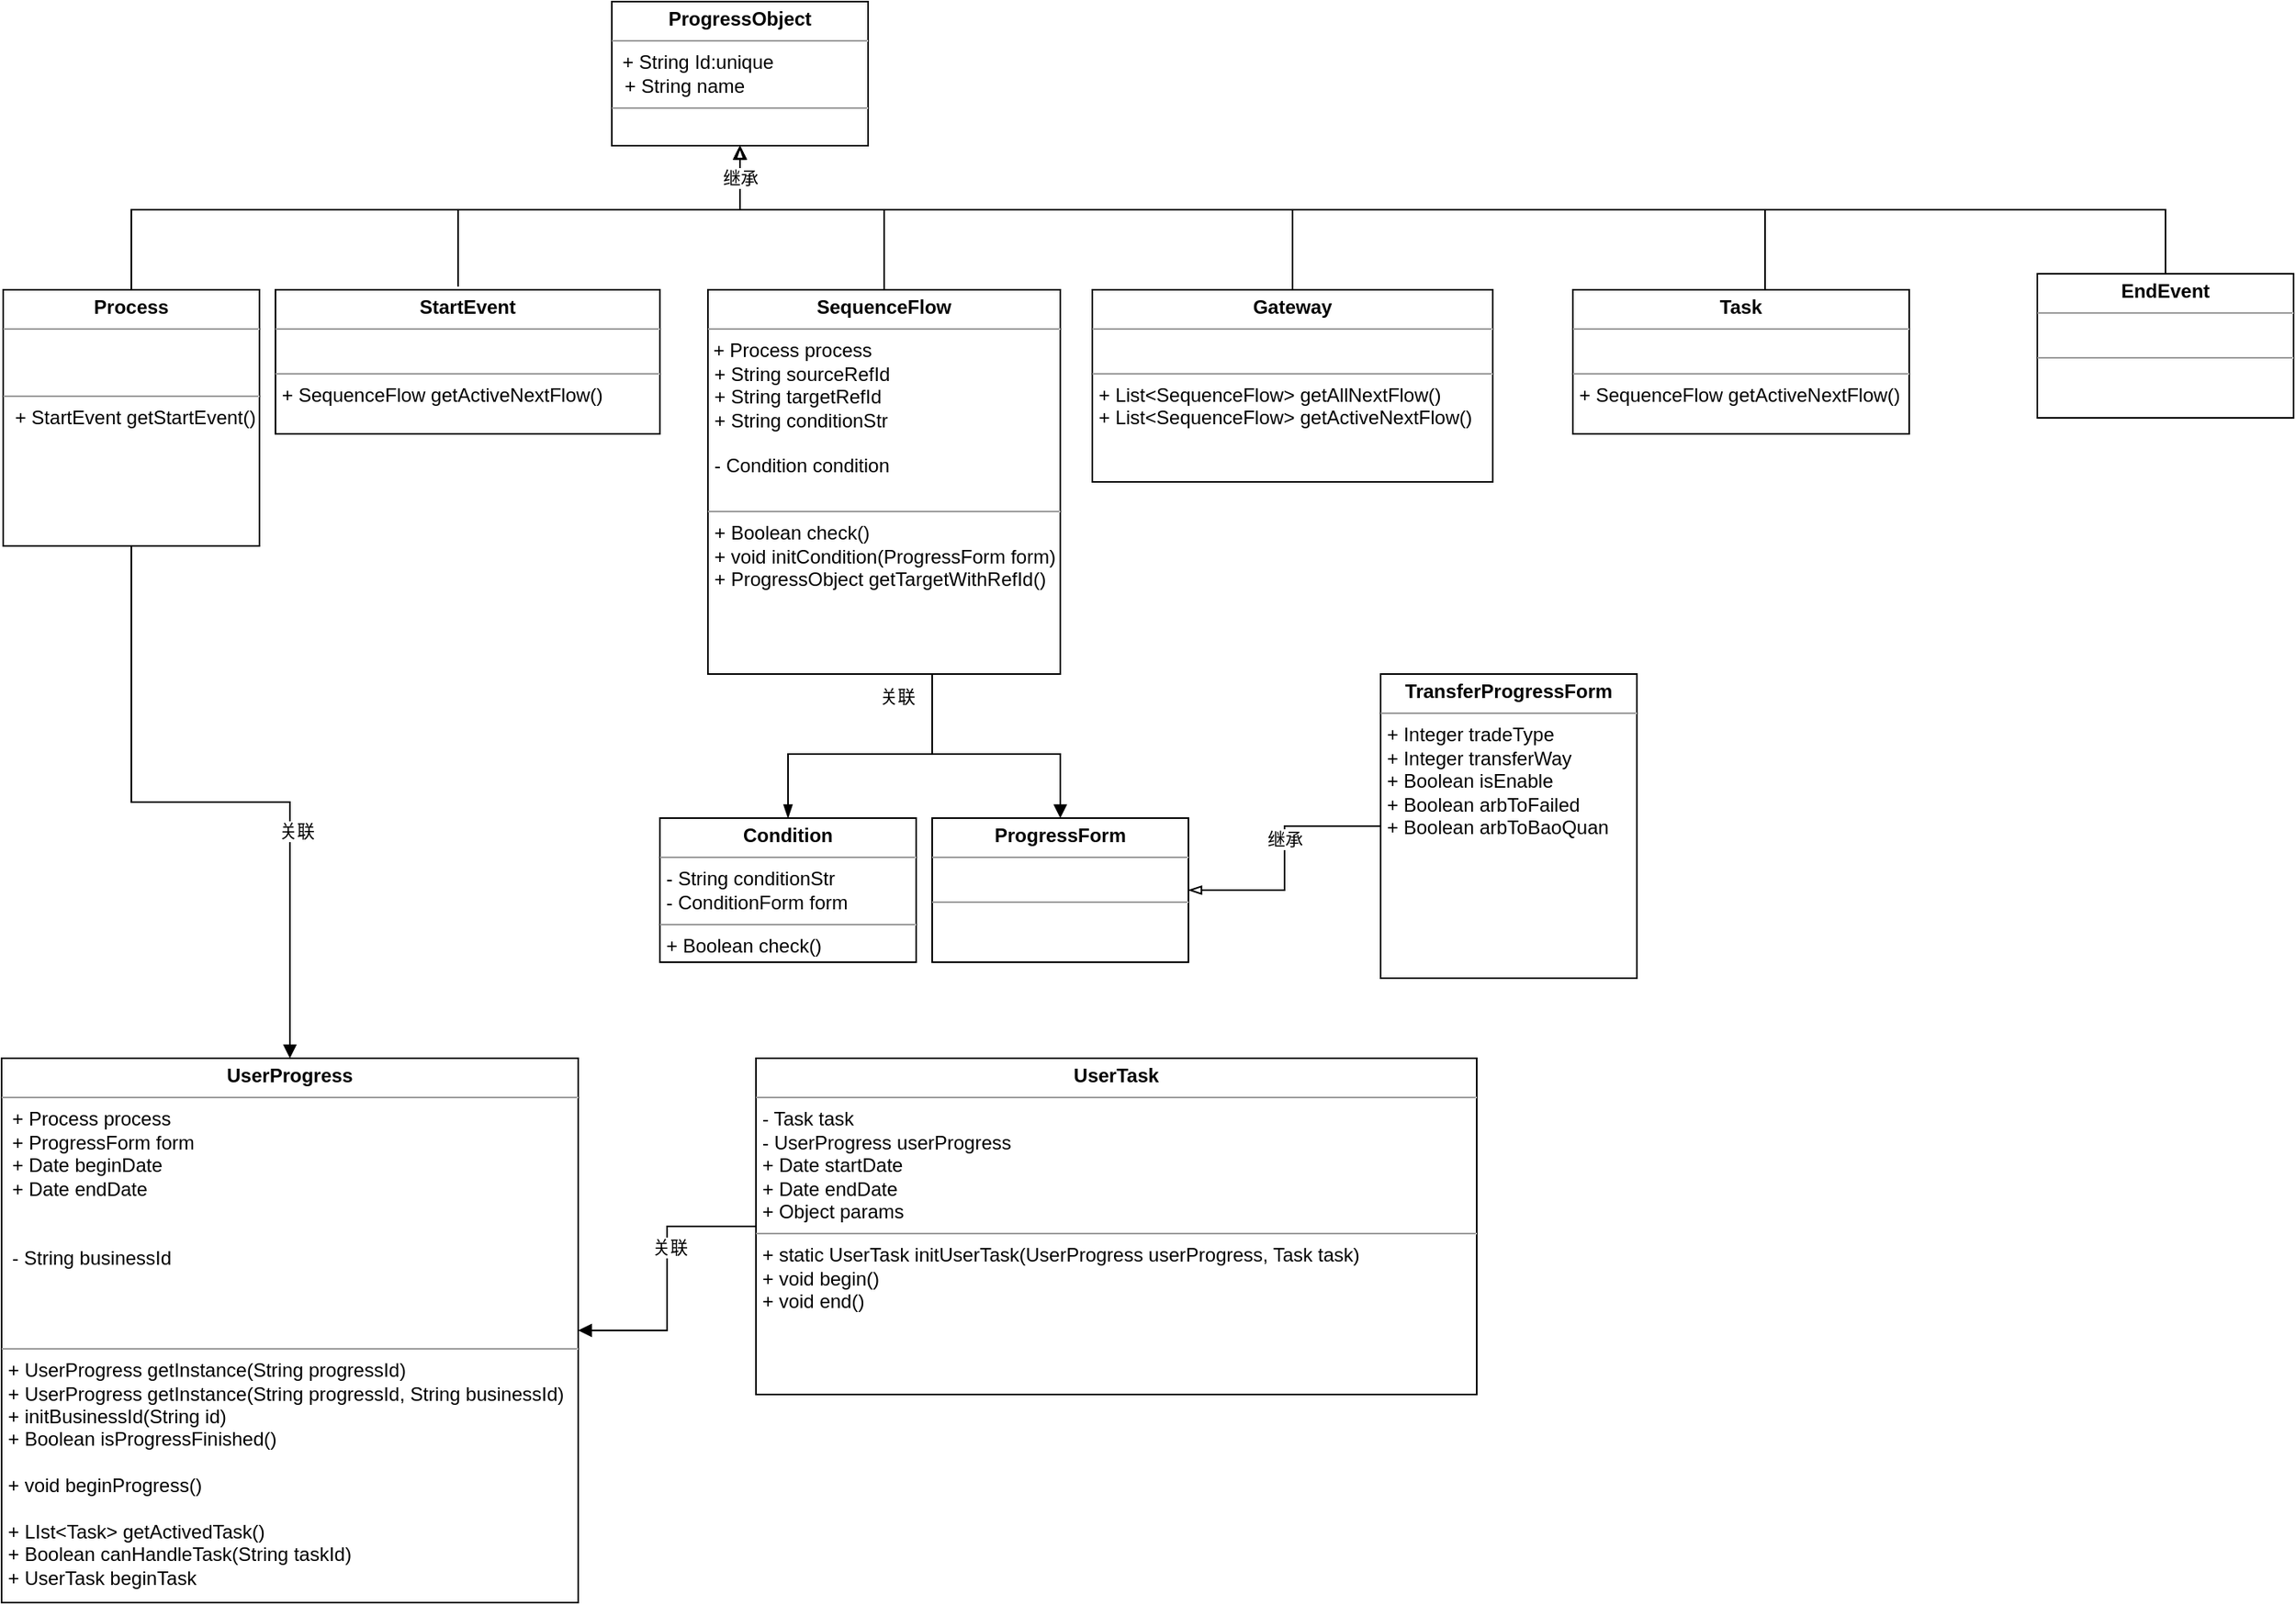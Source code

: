 <mxfile version="20.5.1" type="github">
  <diagram id="irxYXEMwynxG1fhxJzVo" name="Page-1">
    <mxGraphModel dx="1783" dy="990" grid="1" gridSize="10" guides="1" tooltips="1" connect="1" arrows="1" fold="1" page="1" pageScale="1" pageWidth="850" pageHeight="1100" math="0" shadow="0">
      <root>
        <mxCell id="0" />
        <mxCell id="1" parent="0" />
        <mxCell id="aLDOUh4v3opePZZqZGgN-15" style="edgeStyle=orthogonalEdgeStyle;rounded=0;orthogonalLoop=1;jettySize=auto;html=1;entryX=0.5;entryY=1;entryDx=0;entryDy=0;endArrow=block;endFill=0;" edge="1" parent="1" target="aLDOUh4v3opePZZqZGgN-7">
          <mxGeometry relative="1" as="geometry">
            <mxPoint x="570" y="240" as="sourcePoint" />
            <Array as="points">
              <mxPoint x="570" y="180" />
              <mxPoint x="480" y="180" />
            </Array>
          </mxGeometry>
        </mxCell>
        <mxCell id="aLDOUh4v3opePZZqZGgN-27" style="edgeStyle=orthogonalEdgeStyle;rounded=0;orthogonalLoop=1;jettySize=auto;html=1;endArrow=blockThin;endFill=1;" edge="1" parent="1" source="L5ERG233UL1eMyCegkhS-21" target="aLDOUh4v3opePZZqZGgN-1">
          <mxGeometry relative="1" as="geometry">
            <mxPoint x="510" y="550" as="targetPoint" />
            <Array as="points">
              <mxPoint x="600" y="520" />
              <mxPoint x="510" y="520" />
            </Array>
          </mxGeometry>
        </mxCell>
        <mxCell id="aLDOUh4v3opePZZqZGgN-28" style="edgeStyle=orthogonalEdgeStyle;rounded=0;orthogonalLoop=1;jettySize=auto;html=1;endArrow=block;endFill=1;exitX=0.5;exitY=1;exitDx=0;exitDy=0;" edge="1" parent="1" source="L5ERG233UL1eMyCegkhS-21" target="aLDOUh4v3opePZZqZGgN-21">
          <mxGeometry relative="1" as="geometry">
            <Array as="points">
              <mxPoint x="600" y="520" />
              <mxPoint x="680" y="520" />
            </Array>
          </mxGeometry>
        </mxCell>
        <mxCell id="aLDOUh4v3opePZZqZGgN-29" value="关联" style="edgeLabel;html=1;align=center;verticalAlign=middle;resizable=0;points=[];" vertex="1" connectable="0" parent="aLDOUh4v3opePZZqZGgN-28">
          <mxGeometry x="-0.937" y="-1" relative="1" as="geometry">
            <mxPoint x="1" y="13" as="offset" />
          </mxGeometry>
        </mxCell>
        <mxCell id="L5ERG233UL1eMyCegkhS-21" value="&lt;p style=&quot;margin:0px;margin-top:4px;text-align:center;&quot;&gt;&lt;b&gt;SequenceFlow&lt;/b&gt;&lt;br&gt;&lt;/p&gt;&lt;hr size=&quot;1&quot;&gt;&amp;nbsp;+ Process process&lt;br&gt;&lt;p style=&quot;margin:0px;margin-left:4px;&quot;&gt;+ String sourceRefId&lt;/p&gt;&lt;p style=&quot;margin:0px;margin-left:4px;&quot;&gt;+ String targetRefId&lt;br&gt;+ String conditionStr&lt;br&gt;&lt;/p&gt;&lt;p style=&quot;margin:0px;margin-left:4px;&quot;&gt;&lt;br&gt;&lt;/p&gt;&lt;p style=&quot;margin:0px;margin-left:4px;&quot;&gt;- Condition condition&lt;br&gt;&lt;/p&gt;&lt;p style=&quot;margin:0px;margin-left:4px;&quot;&gt;&lt;br&gt;&lt;/p&gt;&lt;hr size=&quot;1&quot;&gt;&lt;p style=&quot;margin:0px;margin-left:4px;&quot;&gt;+ Boolean check()&lt;/p&gt;&lt;p style=&quot;margin:0px;margin-left:4px;&quot;&gt;+ void initCondition(ProgressForm form)&lt;br&gt;&lt;/p&gt;&lt;p style=&quot;margin:0px;margin-left:4px;&quot;&gt;+ ProgressObject getTargetWithRefId()&lt;br&gt;&lt;/p&gt;" style="verticalAlign=top;align=left;overflow=fill;fontSize=12;fontFamily=Helvetica;html=1;" parent="1" vertex="1">
          <mxGeometry x="460" y="230" width="220" height="240" as="geometry" />
        </mxCell>
        <mxCell id="aLDOUh4v3opePZZqZGgN-1" value="&lt;p style=&quot;margin:0px;margin-top:4px;text-align:center;&quot;&gt;&lt;b&gt;Condition&lt;/b&gt;&lt;br&gt;&lt;/p&gt;&lt;hr size=&quot;1&quot;&gt;&lt;p style=&quot;margin:0px;margin-left:4px;&quot;&gt;- String conditionStr&lt;/p&gt;&lt;p style=&quot;margin:0px;margin-left:4px;&quot;&gt;- ConditionForm form&lt;br&gt;&lt;/p&gt;&lt;hr size=&quot;1&quot;&gt;&lt;p style=&quot;margin:0px;margin-left:4px;&quot;&gt;+ Boolean check()&lt;br&gt;&lt;/p&gt;" style="verticalAlign=top;align=left;overflow=fill;fontSize=12;fontFamily=Helvetica;html=1;" vertex="1" parent="1">
          <mxGeometry x="430" y="560" width="160" height="90" as="geometry" />
        </mxCell>
        <mxCell id="aLDOUh4v3opePZZqZGgN-16" style="edgeStyle=orthogonalEdgeStyle;rounded=0;orthogonalLoop=1;jettySize=auto;html=1;endArrow=block;endFill=0;" edge="1" parent="1" source="aLDOUh4v3opePZZqZGgN-37" target="aLDOUh4v3opePZZqZGgN-7">
          <mxGeometry relative="1" as="geometry">
            <mxPoint x="1140" y="230" as="sourcePoint" />
            <Array as="points">
              <mxPoint x="1120" y="180" />
              <mxPoint x="480" y="180" />
            </Array>
          </mxGeometry>
        </mxCell>
        <mxCell id="aLDOUh4v3opePZZqZGgN-40" style="edgeStyle=orthogonalEdgeStyle;rounded=0;orthogonalLoop=1;jettySize=auto;html=1;endArrow=block;endFill=1;" edge="1" parent="1" source="aLDOUh4v3opePZZqZGgN-3" target="aLDOUh4v3opePZZqZGgN-30">
          <mxGeometry relative="1" as="geometry" />
        </mxCell>
        <mxCell id="aLDOUh4v3opePZZqZGgN-41" value="关联" style="edgeLabel;html=1;align=center;verticalAlign=middle;resizable=0;points=[];" vertex="1" connectable="0" parent="aLDOUh4v3opePZZqZGgN-40">
          <mxGeometry x="-0.241" y="1" relative="1" as="geometry">
            <mxPoint y="1" as="offset" />
          </mxGeometry>
        </mxCell>
        <mxCell id="aLDOUh4v3opePZZqZGgN-3" value="&lt;p style=&quot;margin:0px;margin-top:4px;text-align:center;&quot;&gt;&lt;b&gt;UserTask&lt;/b&gt;&lt;br&gt;&lt;/p&gt;&lt;hr size=&quot;1&quot;&gt;&lt;p style=&quot;margin:0px;margin-left:4px;&quot;&gt;- Task task&lt;/p&gt;&lt;p style=&quot;margin:0px;margin-left:4px;&quot;&gt;- UserProgress userProgress&lt;br&gt;+ Date startDate&lt;br&gt;+ Date endDate&lt;br&gt;+ Object params&lt;br&gt;&lt;/p&gt;&lt;hr size=&quot;1&quot;&gt;&lt;p style=&quot;margin:0px;margin-left:4px;&quot;&gt;+ static UserTask initUserTask(UserProgress userProgress, Task task)&lt;br&gt;+ void begin()&lt;br&gt;+ void end()&lt;/p&gt;" style="verticalAlign=top;align=left;overflow=fill;fontSize=12;fontFamily=Helvetica;html=1;" vertex="1" parent="1">
          <mxGeometry x="490" y="710" width="450" height="210" as="geometry" />
        </mxCell>
        <mxCell id="aLDOUh4v3opePZZqZGgN-8" style="edgeStyle=orthogonalEdgeStyle;rounded=0;orthogonalLoop=1;jettySize=auto;html=1;endArrow=block;endFill=0;exitX=0.5;exitY=0;exitDx=0;exitDy=0;" edge="1" parent="1" source="aLDOUh4v3opePZZqZGgN-4" target="aLDOUh4v3opePZZqZGgN-7">
          <mxGeometry relative="1" as="geometry">
            <Array as="points">
              <mxPoint x="100" y="180" />
              <mxPoint x="480" y="180" />
            </Array>
          </mxGeometry>
        </mxCell>
        <mxCell id="aLDOUh4v3opePZZqZGgN-38" style="edgeStyle=orthogonalEdgeStyle;rounded=0;orthogonalLoop=1;jettySize=auto;html=1;endArrow=block;endFill=1;" edge="1" parent="1" source="aLDOUh4v3opePZZqZGgN-4" target="aLDOUh4v3opePZZqZGgN-30">
          <mxGeometry relative="1" as="geometry" />
        </mxCell>
        <mxCell id="aLDOUh4v3opePZZqZGgN-39" value="关联" style="edgeLabel;html=1;align=center;verticalAlign=middle;resizable=0;points=[];" vertex="1" connectable="0" parent="aLDOUh4v3opePZZqZGgN-38">
          <mxGeometry x="0.32" y="4" relative="1" as="geometry">
            <mxPoint as="offset" />
          </mxGeometry>
        </mxCell>
        <mxCell id="aLDOUh4v3opePZZqZGgN-4" value="&lt;p style=&quot;margin:0px;margin-top:4px;text-align:center;&quot;&gt;&lt;b&gt;Process&lt;/b&gt;&lt;/p&gt;&lt;hr size=&quot;1&quot;&gt;&lt;br&gt;&lt;p style=&quot;margin:0px;margin-left:8px;&quot;&gt;&lt;br&gt;&lt;/p&gt;&lt;hr size=&quot;1&quot;&gt;&lt;p style=&quot;margin:0px;margin-left:4px;&quot;&gt;&amp;nbsp;+ StartEvent getStartEvent()&lt;br&gt;&lt;/p&gt;" style="verticalAlign=top;align=left;overflow=fill;fontSize=12;fontFamily=Helvetica;html=1;" vertex="1" parent="1">
          <mxGeometry x="20" y="230" width="160" height="160" as="geometry" />
        </mxCell>
        <mxCell id="aLDOUh4v3opePZZqZGgN-9" style="edgeStyle=orthogonalEdgeStyle;rounded=0;orthogonalLoop=1;jettySize=auto;html=1;entryX=0.5;entryY=1;entryDx=0;entryDy=0;endArrow=block;endFill=0;exitX=0.475;exitY=-0.022;exitDx=0;exitDy=0;exitPerimeter=0;" edge="1" parent="1" source="aLDOUh4v3opePZZqZGgN-5" target="aLDOUh4v3opePZZqZGgN-7">
          <mxGeometry relative="1" as="geometry">
            <Array as="points">
              <mxPoint x="304" y="180" />
              <mxPoint x="480" y="180" />
            </Array>
          </mxGeometry>
        </mxCell>
        <mxCell id="aLDOUh4v3opePZZqZGgN-5" value="&lt;p style=&quot;margin:0px;margin-top:4px;text-align:center;&quot;&gt;&lt;b&gt;StartEvent&lt;/b&gt;&lt;br&gt;&lt;/p&gt;&lt;hr size=&quot;1&quot;&gt;&lt;br&gt;&lt;hr size=&quot;1&quot;&gt;&lt;p style=&quot;margin:0px;margin-left:4px;&quot;&gt;+ SequenceFlow getActiveNextFlow()&lt;/p&gt;" style="verticalAlign=top;align=left;overflow=fill;fontSize=12;fontFamily=Helvetica;html=1;" vertex="1" parent="1">
          <mxGeometry x="190" y="230" width="240" height="90" as="geometry" />
        </mxCell>
        <mxCell id="aLDOUh4v3opePZZqZGgN-17" style="edgeStyle=orthogonalEdgeStyle;rounded=0;orthogonalLoop=1;jettySize=auto;html=1;endArrow=block;endFill=0;" edge="1" parent="1" source="aLDOUh4v3opePZZqZGgN-6" target="aLDOUh4v3opePZZqZGgN-7">
          <mxGeometry relative="1" as="geometry">
            <Array as="points">
              <mxPoint x="1370" y="180" />
              <mxPoint x="480" y="180" />
            </Array>
          </mxGeometry>
        </mxCell>
        <mxCell id="aLDOUh4v3opePZZqZGgN-6" value="&lt;p style=&quot;margin:0px;margin-top:4px;text-align:center;&quot;&gt;&lt;b&gt;EndEvent&lt;/b&gt;&lt;br&gt;&lt;/p&gt;&lt;hr size=&quot;1&quot;&gt;&amp;nbsp; &lt;br&gt;&lt;hr size=&quot;1&quot;&gt;&lt;p style=&quot;margin:0px;margin-left:4px;&quot;&gt;&lt;br&gt;&lt;/p&gt;" style="verticalAlign=top;align=left;overflow=fill;fontSize=12;fontFamily=Helvetica;html=1;" vertex="1" parent="1">
          <mxGeometry x="1290" y="220" width="160" height="90" as="geometry" />
        </mxCell>
        <mxCell id="aLDOUh4v3opePZZqZGgN-7" value="&lt;p style=&quot;margin:0px;margin-top:4px;text-align:center;&quot;&gt;&lt;b&gt;ProgressObject&lt;/b&gt;&lt;br&gt;&lt;/p&gt;&lt;hr size=&quot;1&quot;&gt;&amp;nbsp; + String Id:unique&lt;p style=&quot;margin:0px;margin-left:8px;&quot;&gt;+ String name&lt;/p&gt;&lt;hr size=&quot;1&quot;&gt;" style="verticalAlign=top;align=left;overflow=fill;fontSize=12;fontFamily=Helvetica;html=1;" vertex="1" parent="1">
          <mxGeometry x="400" y="50" width="160" height="90" as="geometry" />
        </mxCell>
        <mxCell id="aLDOUh4v3opePZZqZGgN-21" value="&lt;p style=&quot;margin:0px;margin-top:4px;text-align:center;&quot;&gt;&lt;b&gt;ProgressForm&lt;/b&gt;&lt;br&gt;&lt;/p&gt;&lt;hr size=&quot;1&quot;&gt;&lt;p style=&quot;margin:0px;margin-left:4px;&quot;&gt;&lt;br&gt;&lt;/p&gt;&lt;hr size=&quot;1&quot;&gt;&amp;nbsp;" style="verticalAlign=top;align=left;overflow=fill;fontSize=12;fontFamily=Helvetica;html=1;" vertex="1" parent="1">
          <mxGeometry x="600" y="560" width="160" height="90" as="geometry" />
        </mxCell>
        <mxCell id="aLDOUh4v3opePZZqZGgN-25" style="edgeStyle=orthogonalEdgeStyle;rounded=0;orthogonalLoop=1;jettySize=auto;html=1;entryX=1;entryY=0.5;entryDx=0;entryDy=0;endArrow=blockThin;endFill=0;" edge="1" parent="1" source="aLDOUh4v3opePZZqZGgN-24" target="aLDOUh4v3opePZZqZGgN-21">
          <mxGeometry relative="1" as="geometry" />
        </mxCell>
        <mxCell id="aLDOUh4v3opePZZqZGgN-26" value="继承" style="edgeLabel;html=1;align=center;verticalAlign=middle;resizable=0;points=[];" vertex="1" connectable="0" parent="aLDOUh4v3opePZZqZGgN-25">
          <mxGeometry x="-0.15" relative="1" as="geometry">
            <mxPoint as="offset" />
          </mxGeometry>
        </mxCell>
        <mxCell id="aLDOUh4v3opePZZqZGgN-24" value="&lt;p style=&quot;margin:0px;margin-top:4px;text-align:center;&quot;&gt;&lt;b&gt;TransferProgressForm&lt;/b&gt;&lt;br&gt;&lt;/p&gt;&lt;hr size=&quot;1&quot;&gt;&lt;p style=&quot;margin:0px;margin-left:4px;&quot;&gt;+ Integer tradeType&lt;/p&gt;&lt;p style=&quot;margin:0px;margin-left:4px;&quot;&gt;+ Integer transferWay&lt;/p&gt;&lt;p style=&quot;margin:0px;margin-left:4px;&quot;&gt;+ Boolean isEnable&lt;br&gt;&lt;/p&gt;&lt;p style=&quot;margin:0px;margin-left:4px;&quot;&gt;+ Boolean arbToFailed&lt;br&gt;+ Boolean arbToBaoQuan&lt;br&gt;&lt;/p&gt;&lt;p style=&quot;margin:0px;margin-left:4px;&quot;&gt;&lt;br&gt;&lt;/p&gt;" style="verticalAlign=top;align=left;overflow=fill;fontSize=12;fontFamily=Helvetica;html=1;" vertex="1" parent="1">
          <mxGeometry x="880" y="470" width="160" height="190" as="geometry" />
        </mxCell>
        <mxCell id="aLDOUh4v3opePZZqZGgN-30" value="&lt;p style=&quot;margin:0px;margin-top:4px;text-align:center;&quot;&gt;&lt;b&gt;UserProgress&lt;/b&gt;&lt;/p&gt;&lt;hr size=&quot;1&quot;&gt;&lt;div&gt;&amp;nbsp; + Process process&lt;br&gt;&amp;nbsp; + ProgressForm form&lt;br&gt;&amp;nbsp; + Date beginDate&lt;br&gt;&amp;nbsp; + Date endDate&lt;br&gt;&amp;nbsp;&lt;br&gt;&lt;/div&gt;&lt;div&gt;&lt;br&gt;&lt;/div&gt;&lt;div&gt;&amp;nbsp; - String businessId&lt;/div&gt;&lt;div&gt;&amp;nbsp; &lt;br&gt;&lt;/div&gt;&lt;div&gt;&amp;nbsp; &lt;br&gt;&lt;/div&gt;&lt;p style=&quot;margin:0px;margin-left:8px;&quot;&gt;&lt;br&gt;&lt;/p&gt;&lt;hr size=&quot;1&quot;&gt;&lt;p style=&quot;margin:0px;margin-left:4px;&quot;&gt;+ UserProgress getInstance(String progressId)&lt;/p&gt;&lt;p style=&quot;margin:0px;margin-left:4px;&quot;&gt;+ UserProgress getInstance(String progressId, String businessId)&lt;/p&gt;&lt;p style=&quot;margin:0px;margin-left:4px;&quot;&gt;+ initBusinessId(String id)&lt;/p&gt;&lt;p style=&quot;margin:0px;margin-left:4px;&quot;&gt;+ Boolean isProgressFinished()&lt;br&gt;&lt;/p&gt;&lt;p style=&quot;margin:0px;margin-left:4px;&quot;&gt;&lt;br&gt;&lt;/p&gt;&lt;p style=&quot;margin:0px;margin-left:4px;&quot;&gt; + void beginProgress()&lt;/p&gt;&lt;p style=&quot;margin:0px;margin-left:4px;&quot;&gt;&lt;br&gt;&lt;/p&gt;&lt;p style=&quot;margin:0px;margin-left:4px;&quot;&gt;+ LIst&amp;lt;Task&amp;gt; getActivedTask()&lt;/p&gt;&lt;p style=&quot;margin:0px;margin-left:4px;&quot;&gt;+ Boolean canHandleTask(String taskId)&lt;br&gt;&lt;/p&gt;&lt;p style=&quot;margin:0px;margin-left:4px;&quot;&gt;&lt;/p&gt;&lt;p style=&quot;margin:0px;margin-left:4px;&quot;&gt;+ UserTask beginTask&lt;br&gt;&lt;/p&gt;" style="verticalAlign=top;align=left;overflow=fill;fontSize=12;fontFamily=Helvetica;html=1;" vertex="1" parent="1">
          <mxGeometry x="19" y="710" width="360" height="340" as="geometry" />
        </mxCell>
        <mxCell id="aLDOUh4v3opePZZqZGgN-35" style="edgeStyle=orthogonalEdgeStyle;rounded=0;orthogonalLoop=1;jettySize=auto;html=1;endArrow=blockThin;endFill=0;exitX=0.5;exitY=0;exitDx=0;exitDy=0;" edge="1" parent="1" source="aLDOUh4v3opePZZqZGgN-31" target="aLDOUh4v3opePZZqZGgN-7">
          <mxGeometry relative="1" as="geometry">
            <Array as="points">
              <mxPoint x="825" y="180" />
              <mxPoint x="480" y="180" />
            </Array>
          </mxGeometry>
        </mxCell>
        <mxCell id="aLDOUh4v3opePZZqZGgN-36" value="继承" style="edgeLabel;html=1;align=center;verticalAlign=middle;resizable=0;points=[];" vertex="1" connectable="0" parent="aLDOUh4v3opePZZqZGgN-35">
          <mxGeometry x="0.94" y="2" relative="1" as="geometry">
            <mxPoint x="2" y="7" as="offset" />
          </mxGeometry>
        </mxCell>
        <mxCell id="aLDOUh4v3opePZZqZGgN-31" value="&lt;p style=&quot;margin:0px;margin-top:4px;text-align:center;&quot;&gt;&lt;b&gt;Gateway&lt;/b&gt;&lt;br&gt;&lt;/p&gt;&lt;hr size=&quot;1&quot;&gt;&lt;br&gt;&lt;hr size=&quot;1&quot;&gt;&lt;p style=&quot;margin:0px;margin-left:4px;&quot;&gt;+ List&amp;lt;SequenceFlow&amp;gt; getAllNextFlow()&lt;br&gt;+ List&amp;lt;SequenceFlow&amp;gt; getActiveNextFlow()&lt;/p&gt;&lt;p style=&quot;margin:0px;margin-left:4px;&quot;&gt;&lt;br&gt;&lt;br&gt;&lt;/p&gt;&lt;p style=&quot;margin:0px;margin-left:4px;&quot;&gt;&lt;/p&gt;" style="verticalAlign=top;align=left;overflow=fill;fontSize=12;fontFamily=Helvetica;html=1;" vertex="1" parent="1">
          <mxGeometry x="700" y="230" width="250" height="120" as="geometry" />
        </mxCell>
        <mxCell id="aLDOUh4v3opePZZqZGgN-37" value="&lt;p style=&quot;margin:0px;margin-top:4px;text-align:center;&quot;&gt;&lt;b&gt;Task&lt;/b&gt;&lt;br&gt;&lt;/p&gt;&lt;hr size=&quot;1&quot;&gt;&amp;nbsp; &lt;br&gt;&lt;hr size=&quot;1&quot;&gt;&lt;p style=&quot;margin:0px;margin-left:4px;&quot;&gt;+ SequenceFlow getActiveNextFlow()&lt;/p&gt;&lt;p style=&quot;margin:0px;margin-left:4px;&quot;&gt;&lt;/p&gt;" style="verticalAlign=top;align=left;overflow=fill;fontSize=12;fontFamily=Helvetica;html=1;" vertex="1" parent="1">
          <mxGeometry x="1000" y="230" width="210" height="90" as="geometry" />
        </mxCell>
      </root>
    </mxGraphModel>
  </diagram>
</mxfile>
